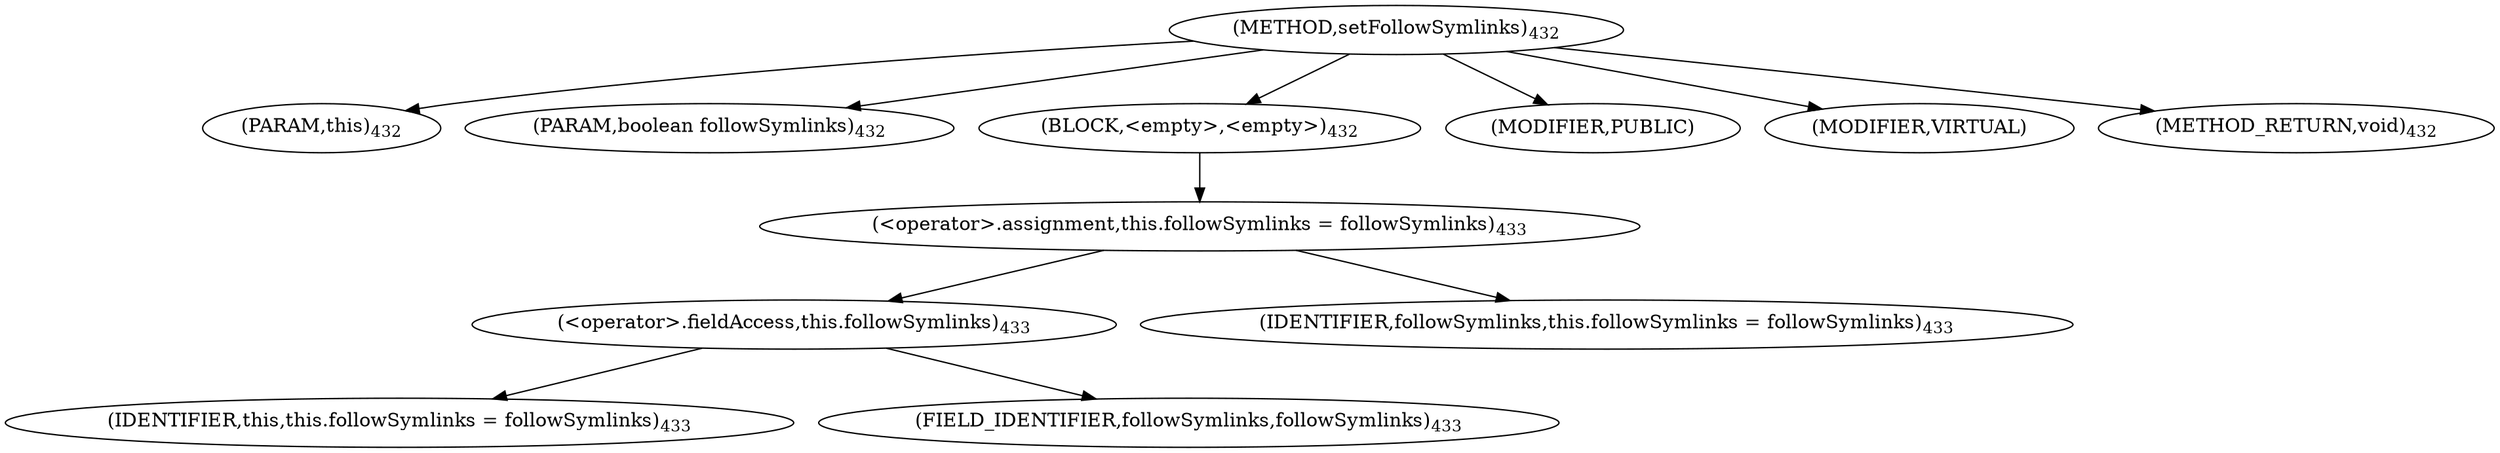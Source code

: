 digraph "setFollowSymlinks" {  
"314" [label = <(METHOD,setFollowSymlinks)<SUB>432</SUB>> ]
"10" [label = <(PARAM,this)<SUB>432</SUB>> ]
"315" [label = <(PARAM,boolean followSymlinks)<SUB>432</SUB>> ]
"316" [label = <(BLOCK,&lt;empty&gt;,&lt;empty&gt;)<SUB>432</SUB>> ]
"317" [label = <(&lt;operator&gt;.assignment,this.followSymlinks = followSymlinks)<SUB>433</SUB>> ]
"318" [label = <(&lt;operator&gt;.fieldAccess,this.followSymlinks)<SUB>433</SUB>> ]
"9" [label = <(IDENTIFIER,this,this.followSymlinks = followSymlinks)<SUB>433</SUB>> ]
"319" [label = <(FIELD_IDENTIFIER,followSymlinks,followSymlinks)<SUB>433</SUB>> ]
"320" [label = <(IDENTIFIER,followSymlinks,this.followSymlinks = followSymlinks)<SUB>433</SUB>> ]
"321" [label = <(MODIFIER,PUBLIC)> ]
"322" [label = <(MODIFIER,VIRTUAL)> ]
"323" [label = <(METHOD_RETURN,void)<SUB>432</SUB>> ]
  "314" -> "10" 
  "314" -> "315" 
  "314" -> "316" 
  "314" -> "321" 
  "314" -> "322" 
  "314" -> "323" 
  "316" -> "317" 
  "317" -> "318" 
  "317" -> "320" 
  "318" -> "9" 
  "318" -> "319" 
}
